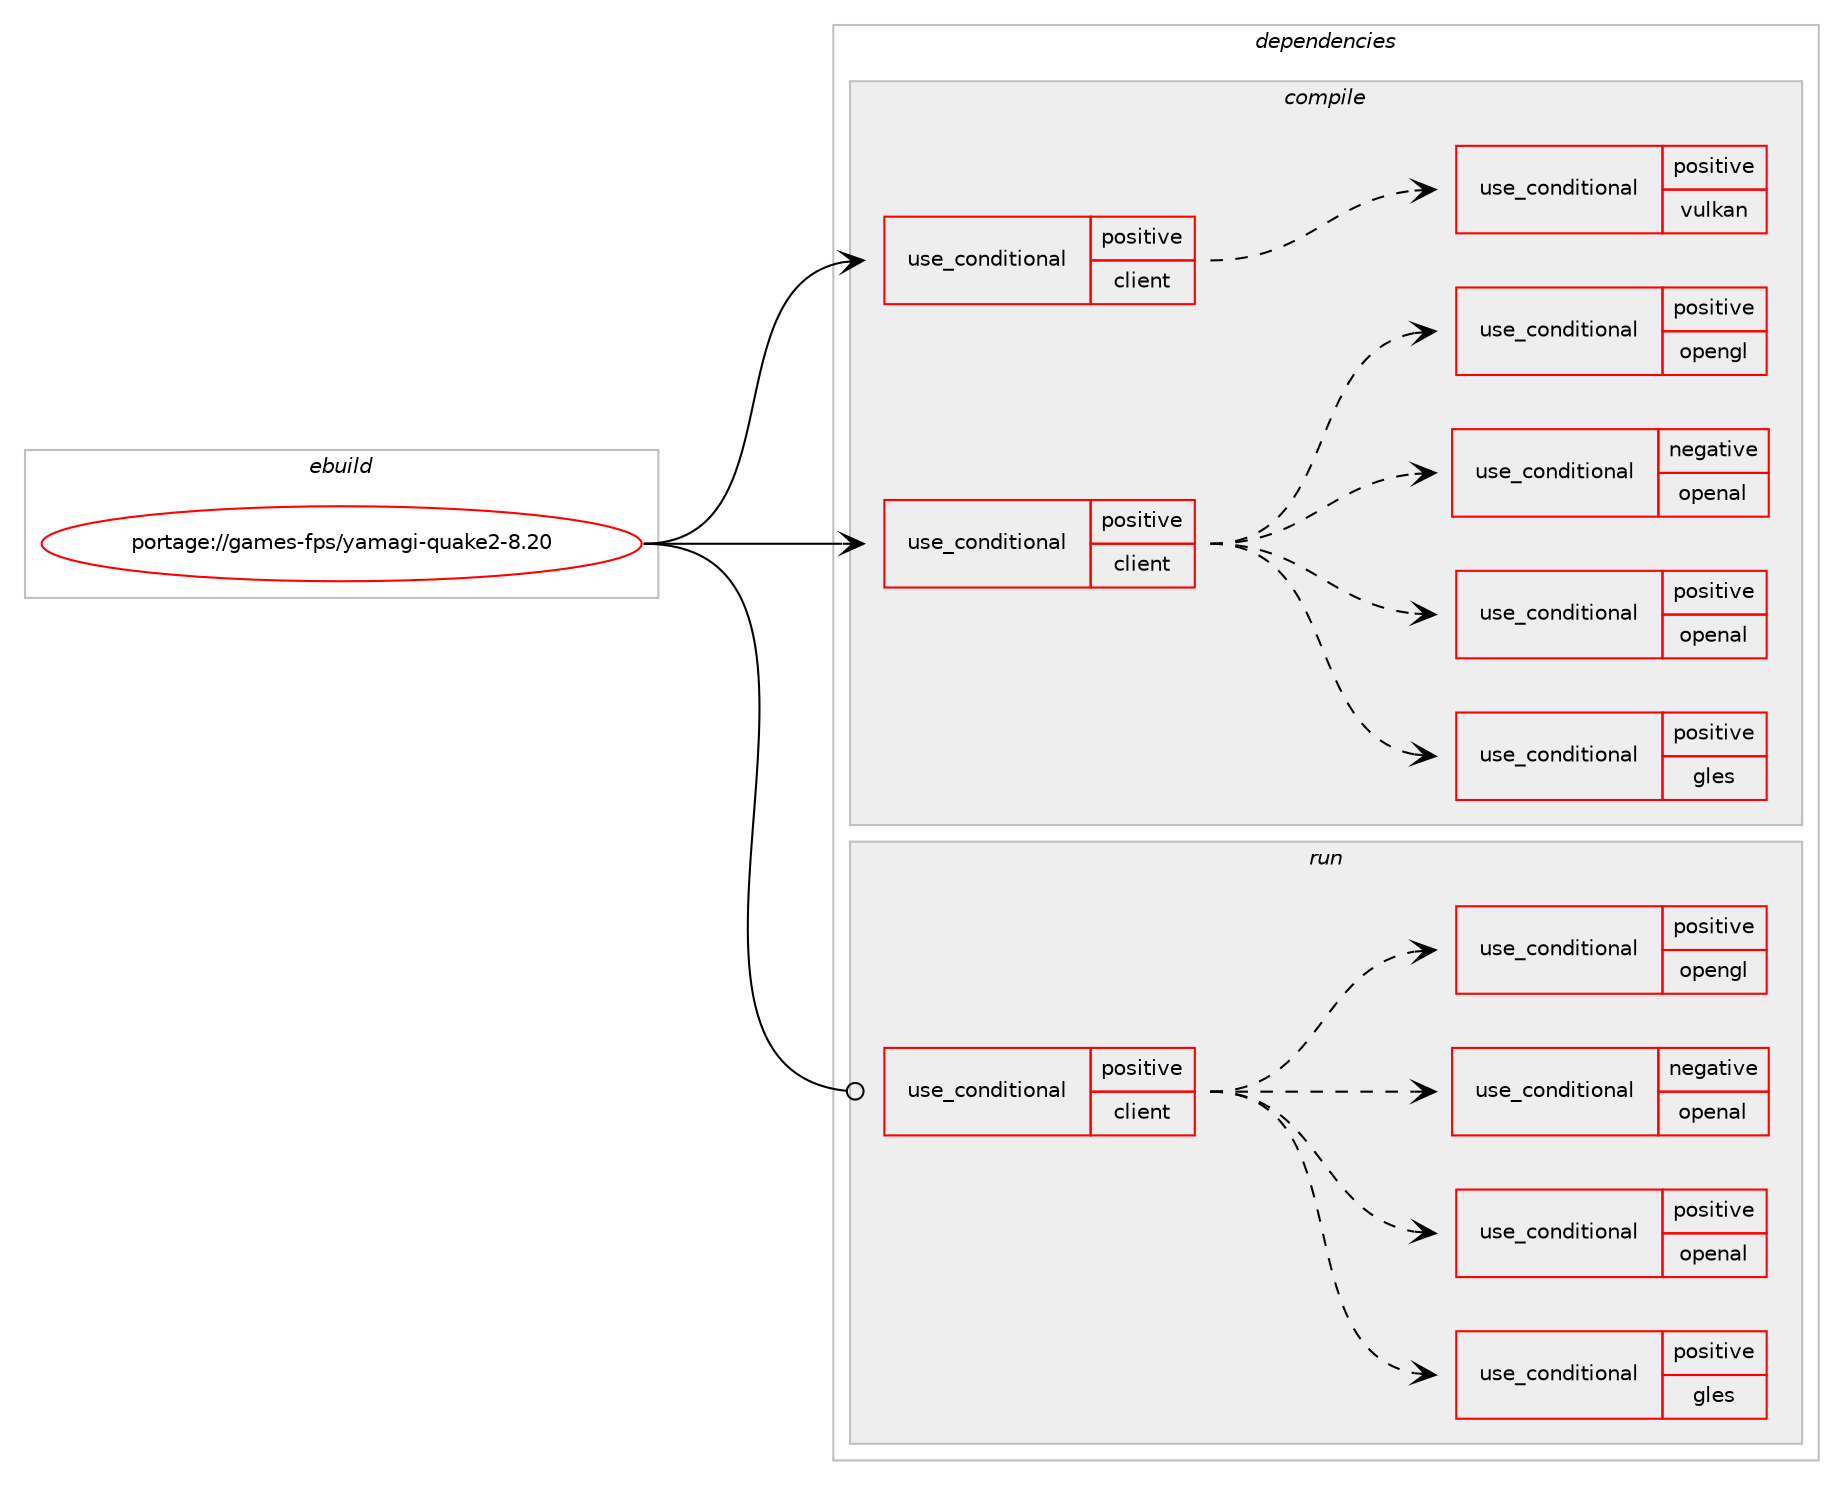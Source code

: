 digraph prolog {

# *************
# Graph options
# *************

newrank=true;
concentrate=true;
compound=true;
graph [rankdir=LR,fontname=Helvetica,fontsize=10,ranksep=1.5];#, ranksep=2.5, nodesep=0.2];
edge  [arrowhead=vee];
node  [fontname=Helvetica,fontsize=10];

# **********
# The ebuild
# **********

subgraph cluster_leftcol {
color=gray;
rank=same;
label=<<i>ebuild</i>>;
id [label="portage://games-fps/yamagi-quake2-8.20", color=red, width=4, href="../games-fps/yamagi-quake2-8.20.svg"];
}

# ****************
# The dependencies
# ****************

subgraph cluster_midcol {
color=gray;
label=<<i>dependencies</i>>;
subgraph cluster_compile {
fillcolor="#eeeeee";
style=filled;
label=<<i>compile</i>>;
subgraph cond62663 {
dependency115764 [label=<<TABLE BORDER="0" CELLBORDER="1" CELLSPACING="0" CELLPADDING="4"><TR><TD ROWSPAN="3" CELLPADDING="10">use_conditional</TD></TR><TR><TD>positive</TD></TR><TR><TD>client</TD></TR></TABLE>>, shape=none, color=red];
subgraph cond62664 {
dependency115765 [label=<<TABLE BORDER="0" CELLBORDER="1" CELLSPACING="0" CELLPADDING="4"><TR><TD ROWSPAN="3" CELLPADDING="10">use_conditional</TD></TR><TR><TD>positive</TD></TR><TR><TD>vulkan</TD></TR></TABLE>>, shape=none, color=red];
# *** BEGIN UNKNOWN DEPENDENCY TYPE (TODO) ***
# dependency115765 -> package_dependency(portage://games-fps/yamagi-quake2-8.20,install,no,dev-util,vulkan-headers,none,[,,],[],[])
# *** END UNKNOWN DEPENDENCY TYPE (TODO) ***

}
dependency115764:e -> dependency115765:w [weight=20,style="dashed",arrowhead="vee"];
}
id:e -> dependency115764:w [weight=20,style="solid",arrowhead="vee"];
subgraph cond62665 {
dependency115766 [label=<<TABLE BORDER="0" CELLBORDER="1" CELLSPACING="0" CELLPADDING="4"><TR><TD ROWSPAN="3" CELLPADDING="10">use_conditional</TD></TR><TR><TD>positive</TD></TR><TR><TD>client</TD></TR></TABLE>>, shape=none, color=red];
# *** BEGIN UNKNOWN DEPENDENCY TYPE (TODO) ***
# dependency115766 -> package_dependency(portage://games-fps/yamagi-quake2-8.20,install,no,media-libs,libsdl2,none,[,,],[],[use(optenable(opengl),none),use(enable(video),none),use(optenable(vulkan),none)])
# *** END UNKNOWN DEPENDENCY TYPE (TODO) ***

# *** BEGIN UNKNOWN DEPENDENCY TYPE (TODO) ***
# dependency115766 -> package_dependency(portage://games-fps/yamagi-quake2-8.20,install,no,net-misc,curl,none,[,,],[],[])
# *** END UNKNOWN DEPENDENCY TYPE (TODO) ***

subgraph cond62666 {
dependency115767 [label=<<TABLE BORDER="0" CELLBORDER="1" CELLSPACING="0" CELLPADDING="4"><TR><TD ROWSPAN="3" CELLPADDING="10">use_conditional</TD></TR><TR><TD>positive</TD></TR><TR><TD>gles</TD></TR></TABLE>>, shape=none, color=red];
# *** BEGIN UNKNOWN DEPENDENCY TYPE (TODO) ***
# dependency115767 -> package_dependency(portage://games-fps/yamagi-quake2-8.20,install,no,media-libs,libglvnd,none,[,,],[],[])
# *** END UNKNOWN DEPENDENCY TYPE (TODO) ***

# *** BEGIN UNKNOWN DEPENDENCY TYPE (TODO) ***
# dependency115767 -> package_dependency(portage://games-fps/yamagi-quake2-8.20,install,no,media-libs,libsdl2,none,[,,],[],[use(enable(gles2),none)])
# *** END UNKNOWN DEPENDENCY TYPE (TODO) ***

}
dependency115766:e -> dependency115767:w [weight=20,style="dashed",arrowhead="vee"];
subgraph cond62667 {
dependency115768 [label=<<TABLE BORDER="0" CELLBORDER="1" CELLSPACING="0" CELLPADDING="4"><TR><TD ROWSPAN="3" CELLPADDING="10">use_conditional</TD></TR><TR><TD>positive</TD></TR><TR><TD>openal</TD></TR></TABLE>>, shape=none, color=red];
# *** BEGIN UNKNOWN DEPENDENCY TYPE (TODO) ***
# dependency115768 -> package_dependency(portage://games-fps/yamagi-quake2-8.20,install,no,media-libs,openal,none,[,,],[],[])
# *** END UNKNOWN DEPENDENCY TYPE (TODO) ***

}
dependency115766:e -> dependency115768:w [weight=20,style="dashed",arrowhead="vee"];
subgraph cond62668 {
dependency115769 [label=<<TABLE BORDER="0" CELLBORDER="1" CELLSPACING="0" CELLPADDING="4"><TR><TD ROWSPAN="3" CELLPADDING="10">use_conditional</TD></TR><TR><TD>negative</TD></TR><TR><TD>openal</TD></TR></TABLE>>, shape=none, color=red];
# *** BEGIN UNKNOWN DEPENDENCY TYPE (TODO) ***
# dependency115769 -> package_dependency(portage://games-fps/yamagi-quake2-8.20,install,no,media-libs,libsdl2,none,[,,],[],[use(enable(sound),none)])
# *** END UNKNOWN DEPENDENCY TYPE (TODO) ***

}
dependency115766:e -> dependency115769:w [weight=20,style="dashed",arrowhead="vee"];
subgraph cond62669 {
dependency115770 [label=<<TABLE BORDER="0" CELLBORDER="1" CELLSPACING="0" CELLPADDING="4"><TR><TD ROWSPAN="3" CELLPADDING="10">use_conditional</TD></TR><TR><TD>positive</TD></TR><TR><TD>opengl</TD></TR></TABLE>>, shape=none, color=red];
# *** BEGIN UNKNOWN DEPENDENCY TYPE (TODO) ***
# dependency115770 -> package_dependency(portage://games-fps/yamagi-quake2-8.20,install,no,media-libs,libglvnd,none,[,,],[],[use(enable(X),none)])
# *** END UNKNOWN DEPENDENCY TYPE (TODO) ***

}
dependency115766:e -> dependency115770:w [weight=20,style="dashed",arrowhead="vee"];
}
id:e -> dependency115766:w [weight=20,style="solid",arrowhead="vee"];
}
subgraph cluster_compileandrun {
fillcolor="#eeeeee";
style=filled;
label=<<i>compile and run</i>>;
}
subgraph cluster_run {
fillcolor="#eeeeee";
style=filled;
label=<<i>run</i>>;
subgraph cond62670 {
dependency115771 [label=<<TABLE BORDER="0" CELLBORDER="1" CELLSPACING="0" CELLPADDING="4"><TR><TD ROWSPAN="3" CELLPADDING="10">use_conditional</TD></TR><TR><TD>positive</TD></TR><TR><TD>client</TD></TR></TABLE>>, shape=none, color=red];
# *** BEGIN UNKNOWN DEPENDENCY TYPE (TODO) ***
# dependency115771 -> package_dependency(portage://games-fps/yamagi-quake2-8.20,run,no,media-libs,libsdl2,none,[,,],[],[use(optenable(opengl),none),use(enable(video),none),use(optenable(vulkan),none)])
# *** END UNKNOWN DEPENDENCY TYPE (TODO) ***

# *** BEGIN UNKNOWN DEPENDENCY TYPE (TODO) ***
# dependency115771 -> package_dependency(portage://games-fps/yamagi-quake2-8.20,run,no,net-misc,curl,none,[,,],[],[])
# *** END UNKNOWN DEPENDENCY TYPE (TODO) ***

subgraph cond62671 {
dependency115772 [label=<<TABLE BORDER="0" CELLBORDER="1" CELLSPACING="0" CELLPADDING="4"><TR><TD ROWSPAN="3" CELLPADDING="10">use_conditional</TD></TR><TR><TD>positive</TD></TR><TR><TD>gles</TD></TR></TABLE>>, shape=none, color=red];
# *** BEGIN UNKNOWN DEPENDENCY TYPE (TODO) ***
# dependency115772 -> package_dependency(portage://games-fps/yamagi-quake2-8.20,run,no,media-libs,libglvnd,none,[,,],[],[])
# *** END UNKNOWN DEPENDENCY TYPE (TODO) ***

# *** BEGIN UNKNOWN DEPENDENCY TYPE (TODO) ***
# dependency115772 -> package_dependency(portage://games-fps/yamagi-quake2-8.20,run,no,media-libs,libsdl2,none,[,,],[],[use(enable(gles2),none)])
# *** END UNKNOWN DEPENDENCY TYPE (TODO) ***

}
dependency115771:e -> dependency115772:w [weight=20,style="dashed",arrowhead="vee"];
subgraph cond62672 {
dependency115773 [label=<<TABLE BORDER="0" CELLBORDER="1" CELLSPACING="0" CELLPADDING="4"><TR><TD ROWSPAN="3" CELLPADDING="10">use_conditional</TD></TR><TR><TD>positive</TD></TR><TR><TD>openal</TD></TR></TABLE>>, shape=none, color=red];
# *** BEGIN UNKNOWN DEPENDENCY TYPE (TODO) ***
# dependency115773 -> package_dependency(portage://games-fps/yamagi-quake2-8.20,run,no,media-libs,openal,none,[,,],[],[])
# *** END UNKNOWN DEPENDENCY TYPE (TODO) ***

}
dependency115771:e -> dependency115773:w [weight=20,style="dashed",arrowhead="vee"];
subgraph cond62673 {
dependency115774 [label=<<TABLE BORDER="0" CELLBORDER="1" CELLSPACING="0" CELLPADDING="4"><TR><TD ROWSPAN="3" CELLPADDING="10">use_conditional</TD></TR><TR><TD>negative</TD></TR><TR><TD>openal</TD></TR></TABLE>>, shape=none, color=red];
# *** BEGIN UNKNOWN DEPENDENCY TYPE (TODO) ***
# dependency115774 -> package_dependency(portage://games-fps/yamagi-quake2-8.20,run,no,media-libs,libsdl2,none,[,,],[],[use(enable(sound),none)])
# *** END UNKNOWN DEPENDENCY TYPE (TODO) ***

}
dependency115771:e -> dependency115774:w [weight=20,style="dashed",arrowhead="vee"];
subgraph cond62674 {
dependency115775 [label=<<TABLE BORDER="0" CELLBORDER="1" CELLSPACING="0" CELLPADDING="4"><TR><TD ROWSPAN="3" CELLPADDING="10">use_conditional</TD></TR><TR><TD>positive</TD></TR><TR><TD>opengl</TD></TR></TABLE>>, shape=none, color=red];
# *** BEGIN UNKNOWN DEPENDENCY TYPE (TODO) ***
# dependency115775 -> package_dependency(portage://games-fps/yamagi-quake2-8.20,run,no,media-libs,libglvnd,none,[,,],[],[use(enable(X),none)])
# *** END UNKNOWN DEPENDENCY TYPE (TODO) ***

}
dependency115771:e -> dependency115775:w [weight=20,style="dashed",arrowhead="vee"];
}
id:e -> dependency115771:w [weight=20,style="solid",arrowhead="odot"];
}
}

# **************
# The candidates
# **************

subgraph cluster_choices {
rank=same;
color=gray;
label=<<i>candidates</i>>;

}

}
